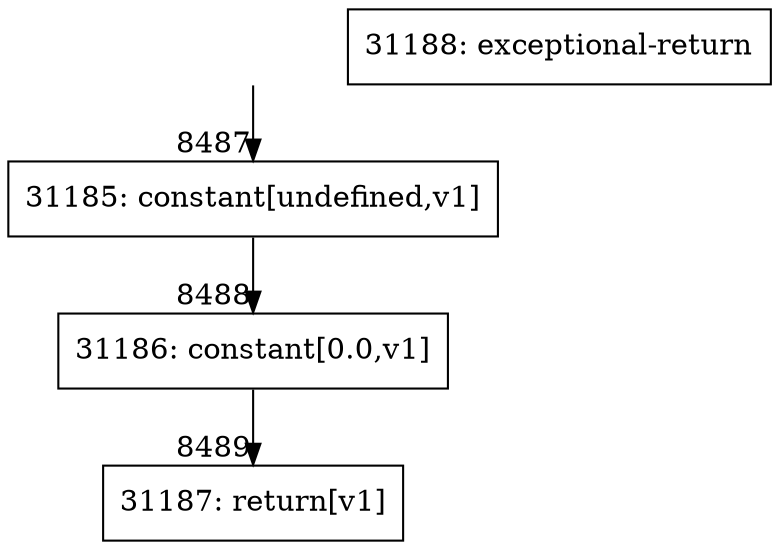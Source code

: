 digraph {
rankdir="TD"
BB_entry566[shape=none,label=""];
BB_entry566 -> BB8487 [tailport=s, headport=n, headlabel="    8487"]
BB8487 [shape=record label="{31185: constant[undefined,v1]}" ] 
BB8487 -> BB8488 [tailport=s, headport=n, headlabel="      8488"]
BB8488 [shape=record label="{31186: constant[0.0,v1]}" ] 
BB8488 -> BB8489 [tailport=s, headport=n, headlabel="      8489"]
BB8489 [shape=record label="{31187: return[v1]}" ] 
BB8490 [shape=record label="{31188: exceptional-return}" ] 
//#$~ 6091
}
